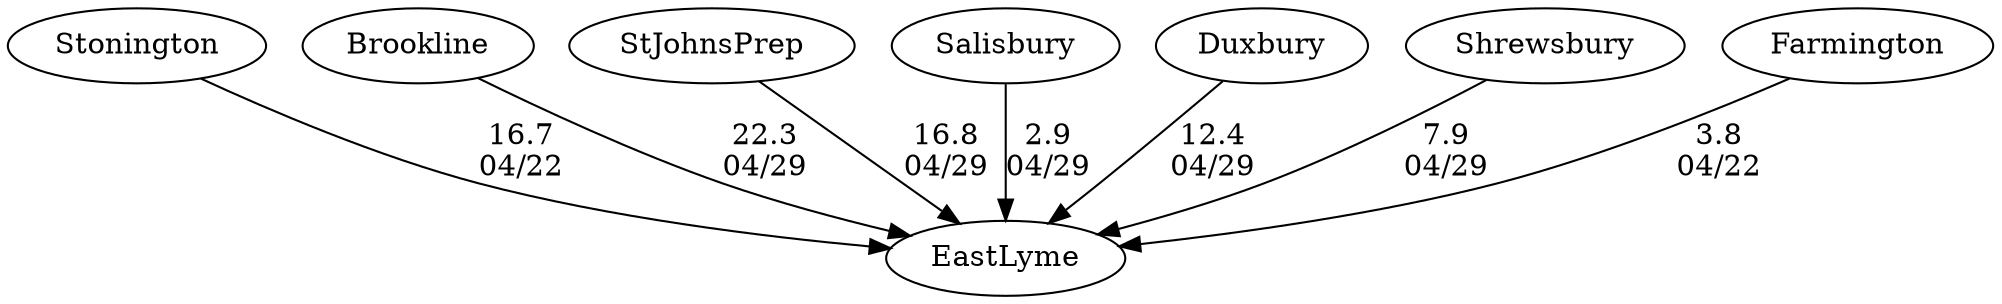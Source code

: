 digraph boys1foursEastLyme {Stonington [URL="boys1foursEastLymeStonington.html"];Brookline [URL="boys1foursEastLymeBrookline.html"];StJohnsPrep [URL="boys1foursEastLymeStJohnsPrep.html"];EastLyme [URL="boys1foursEastLymeEastLyme.html"];Salisbury [URL="boys1foursEastLymeSalisbury.html"];Duxbury [URL="boys1foursEastLymeDuxbury.html"];Shrewsbury [URL="boys1foursEastLymeShrewsbury.html"];Farmington [URL="boys1foursEastLymeFarmington.html"];Stonington -> EastLyme[label="16.7
04/22", weight="84", tooltip="NEIRA,Stonington, East Lyme, Farmington			
Distance: 1500m Conditions: Strong cross wind throughout racing , slight headwind. Tide incoming against course for boys 1v, none for girls 1v and outgoing with course rest of races. Not comparable times across races. Comments: Novice races were 1000m. In the girls 2v race, a Farmington rower’s oar came out of the oarlock in the last 250m of the race. In the boys novice, East Lyme caught a crab off the start. Stonington and East Lyme raced an exhibition 4+ event. 
Thank you so much to East Lyme and Farmington for making the trip to Mystic!
None", URL="http://www.row2k.com/results/resultspage.cfm?UID=25FA49DE911995B33DFB62505A5976D4&cat=5", random="random"]; 
Farmington -> EastLyme[label="3.8
04/22", weight="97", tooltip="NEIRA,Stonington, East Lyme, Farmington			
Distance: 1500m Conditions: Strong cross wind throughout racing , slight headwind. Tide incoming against course for boys 1v, none for girls 1v and outgoing with course rest of races. Not comparable times across races. Comments: Novice races were 1000m. In the girls 2v race, a Farmington rower’s oar came out of the oarlock in the last 250m of the race. In the boys novice, East Lyme caught a crab off the start. Stonington and East Lyme raced an exhibition 4+ event. 
Thank you so much to East Lyme and Farmington for making the trip to Mystic!
None", URL="http://www.row2k.com/results/resultspage.cfm?UID=25FA49DE911995B33DFB62505A5976D4&cat=5", random="random"]; 
Brookline -> EastLyme[label="22.3
04/29", weight="78", tooltip="NEIRA,Quinsigamond Cup			
Distance: 1500 Meters Conditions: Cross wind from Lane 6 with Variable Head/Tail wind Comments: Races were floating starts, please do no compare times. In the G4, there was a restart about 250 meters over the line. A special thank you to St. John's and Shrewsbury for hosting the day.
None", URL="http://www.row2k.com/results/resultspage.cfm?UID=1D682CBC1FCE36890658D2D28FE95424&cat=5", random="random"]; 
StJohnsPrep -> EastLyme[label="16.8
04/29", weight="84", tooltip="NEIRA,Quinsigamond Cup			
Distance: 1500 Meters Conditions: Cross wind from Lane 6 with Variable Head/Tail wind Comments: Races were floating starts, please do no compare times. In the G4, there was a restart about 250 meters over the line. A special thank you to St. John's and Shrewsbury for hosting the day.
None", URL="http://www.row2k.com/results/resultspage.cfm?UID=1D682CBC1FCE36890658D2D28FE95424&cat=5", random="random"]; 
Duxbury -> EastLyme[label="12.4
04/29", weight="88", tooltip="NEIRA,Quinsigamond Cup			
Distance: 1500 Meters Conditions: Cross wind from Lane 6 with Variable Head/Tail wind Comments: Races were floating starts, please do no compare times. In the G4, there was a restart about 250 meters over the line. A special thank you to St. John's and Shrewsbury for hosting the day.
None", URL="http://www.row2k.com/results/resultspage.cfm?UID=1D682CBC1FCE36890658D2D28FE95424&cat=5", random="random"]; 
Shrewsbury -> EastLyme[label="7.9
04/29", weight="93", tooltip="NEIRA,Quinsigamond Cup			
Distance: 1500 Meters Conditions: Cross wind from Lane 6 with Variable Head/Tail wind Comments: Races were floating starts, please do no compare times. In the G4, there was a restart about 250 meters over the line. A special thank you to St. John's and Shrewsbury for hosting the day.
None", URL="http://www.row2k.com/results/resultspage.cfm?UID=1D682CBC1FCE36890658D2D28FE95424&cat=5", random="random"]; 
Salisbury -> EastLyme[label="2.9
04/29", weight="98", tooltip="NEIRA,Quinsigamond Cup			
Distance: 1500 Meters Conditions: Cross wind from Lane 6 with Variable Head/Tail wind Comments: Races were floating starts, please do no compare times. In the G4, there was a restart about 250 meters over the line. A special thank you to St. John's and Shrewsbury for hosting the day.
None", URL="http://www.row2k.com/results/resultspage.cfm?UID=1D682CBC1FCE36890658D2D28FE95424&cat=5", random="random"]}